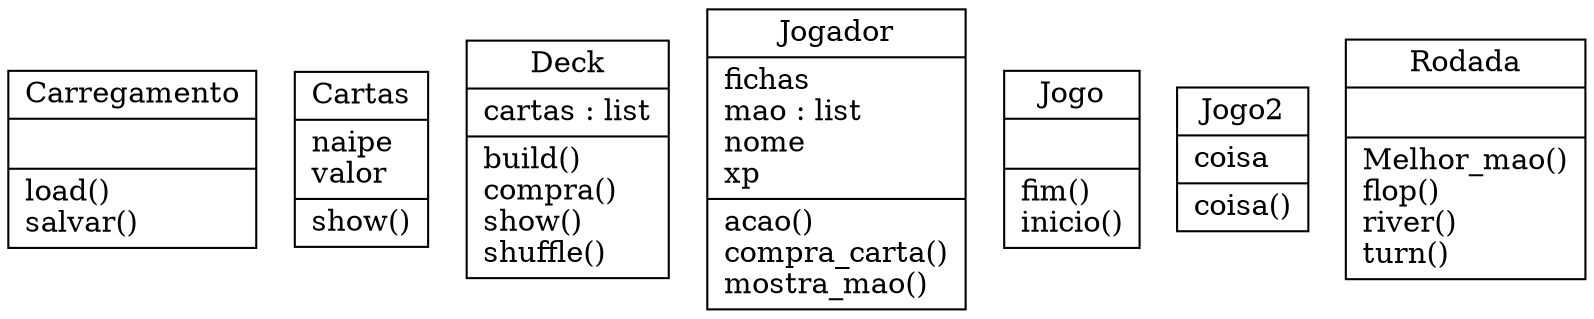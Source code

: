 digraph "classes" {
charset="utf-8"
rankdir=BT
"0" [label="{Carregamento|\l|load()\lsalvar()\l}", shape="record"];
"1" [label="{Cartas|naipe\lvalor\l|show()\l}", shape="record"];
"2" [label="{Deck|cartas : list\l|build()\lcompra()\lshow()\lshuffle()\l}", shape="record"];
"3" [label="{Jogador|fichas\lmao : list\lnome\lxp\l|acao()\lcompra_carta()\lmostra_mao()\l}", shape="record"];
"4" [label="{Jogo|\l|fim()\linicio()\l}", shape="record"];
"5" [label="{Jogo2|coisa\l|coisa()\l}", shape="record"];
"6" [label="{Rodada|\l|Melhor_mao()\lflop()\lriver()\lturn()\l}", shape="record"];
}
